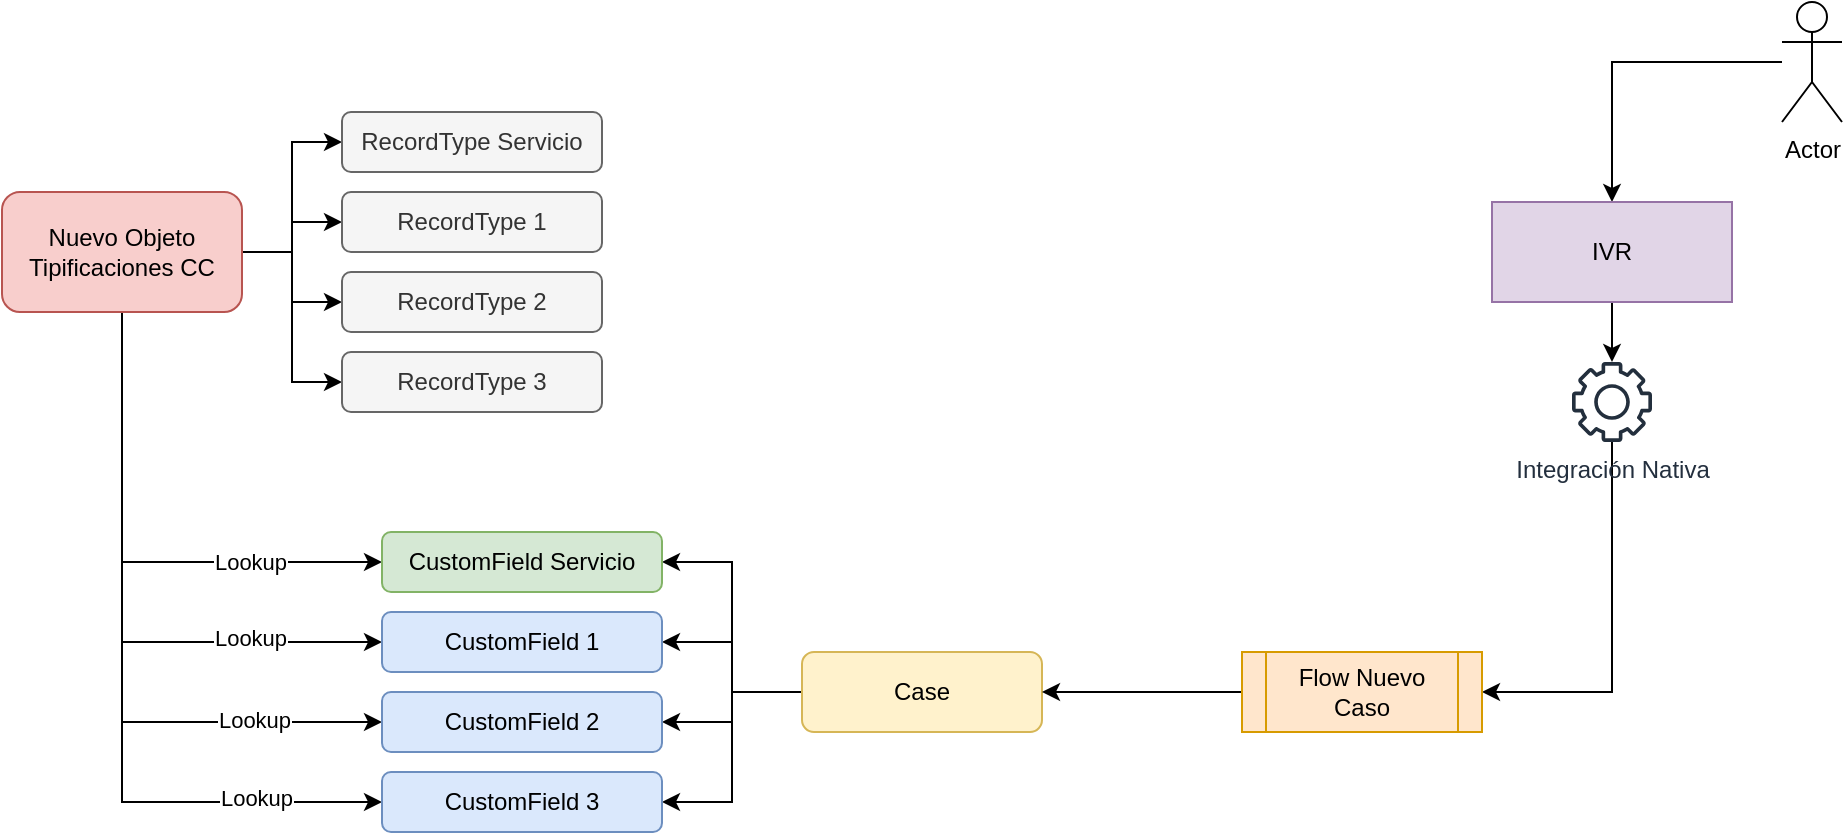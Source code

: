 <mxfile version="22.0.6" type="github">
  <diagram name="Página-1" id="vAHAjo6Sf7zO8xVUhwXF">
    <mxGraphModel dx="1232" dy="1108" grid="1" gridSize="10" guides="1" tooltips="1" connect="1" arrows="1" fold="1" page="1" pageScale="1" pageWidth="1169" pageHeight="827" math="0" shadow="0">
      <root>
        <mxCell id="0" />
        <mxCell id="1" parent="0" />
        <mxCell id="krVn1-1Q8_K3ztCeWKRY-8" style="edgeStyle=orthogonalEdgeStyle;rounded=0;orthogonalLoop=1;jettySize=auto;html=1;entryX=0;entryY=0.5;entryDx=0;entryDy=0;" edge="1" parent="1" source="krVn1-1Q8_K3ztCeWKRY-1" target="krVn1-1Q8_K3ztCeWKRY-2">
          <mxGeometry relative="1" as="geometry" />
        </mxCell>
        <mxCell id="krVn1-1Q8_K3ztCeWKRY-9" style="edgeStyle=orthogonalEdgeStyle;rounded=0;orthogonalLoop=1;jettySize=auto;html=1;entryX=0;entryY=0.5;entryDx=0;entryDy=0;" edge="1" parent="1" source="krVn1-1Q8_K3ztCeWKRY-1" target="krVn1-1Q8_K3ztCeWKRY-3">
          <mxGeometry relative="1" as="geometry" />
        </mxCell>
        <mxCell id="krVn1-1Q8_K3ztCeWKRY-10" style="edgeStyle=orthogonalEdgeStyle;rounded=0;orthogonalLoop=1;jettySize=auto;html=1;entryX=0;entryY=0.5;entryDx=0;entryDy=0;" edge="1" parent="1" source="krVn1-1Q8_K3ztCeWKRY-1" target="krVn1-1Q8_K3ztCeWKRY-4">
          <mxGeometry relative="1" as="geometry" />
        </mxCell>
        <mxCell id="krVn1-1Q8_K3ztCeWKRY-11" style="edgeStyle=orthogonalEdgeStyle;rounded=0;orthogonalLoop=1;jettySize=auto;html=1;entryX=0;entryY=0.5;entryDx=0;entryDy=0;" edge="1" parent="1" source="krVn1-1Q8_K3ztCeWKRY-1" target="krVn1-1Q8_K3ztCeWKRY-6">
          <mxGeometry relative="1" as="geometry" />
        </mxCell>
        <mxCell id="krVn1-1Q8_K3ztCeWKRY-23" style="edgeStyle=orthogonalEdgeStyle;rounded=0;orthogonalLoop=1;jettySize=auto;html=1;entryX=0;entryY=0.5;entryDx=0;entryDy=0;" edge="1" parent="1" source="krVn1-1Q8_K3ztCeWKRY-1" target="krVn1-1Q8_K3ztCeWKRY-14">
          <mxGeometry relative="1" as="geometry">
            <Array as="points">
              <mxPoint x="200" y="365" />
            </Array>
          </mxGeometry>
        </mxCell>
        <mxCell id="krVn1-1Q8_K3ztCeWKRY-27" value="Lookup" style="edgeLabel;html=1;align=center;verticalAlign=middle;resizable=0;points=[];" vertex="1" connectable="0" parent="krVn1-1Q8_K3ztCeWKRY-23">
          <mxGeometry x="0.537" relative="1" as="geometry">
            <mxPoint x="-7" as="offset" />
          </mxGeometry>
        </mxCell>
        <mxCell id="krVn1-1Q8_K3ztCeWKRY-24" style="edgeStyle=orthogonalEdgeStyle;rounded=0;orthogonalLoop=1;jettySize=auto;html=1;entryX=0;entryY=0.5;entryDx=0;entryDy=0;" edge="1" parent="1" source="krVn1-1Q8_K3ztCeWKRY-1" target="krVn1-1Q8_K3ztCeWKRY-16">
          <mxGeometry relative="1" as="geometry">
            <Array as="points">
              <mxPoint x="200" y="405" />
            </Array>
          </mxGeometry>
        </mxCell>
        <mxCell id="krVn1-1Q8_K3ztCeWKRY-28" value="Lookup" style="edgeLabel;html=1;align=center;verticalAlign=middle;resizable=0;points=[];" vertex="1" connectable="0" parent="krVn1-1Q8_K3ztCeWKRY-24">
          <mxGeometry x="0.552" y="2" relative="1" as="geometry">
            <mxPoint as="offset" />
          </mxGeometry>
        </mxCell>
        <mxCell id="krVn1-1Q8_K3ztCeWKRY-25" style="edgeStyle=orthogonalEdgeStyle;rounded=0;orthogonalLoop=1;jettySize=auto;html=1;" edge="1" parent="1" source="krVn1-1Q8_K3ztCeWKRY-1" target="krVn1-1Q8_K3ztCeWKRY-17">
          <mxGeometry relative="1" as="geometry">
            <Array as="points">
              <mxPoint x="200" y="445" />
            </Array>
          </mxGeometry>
        </mxCell>
        <mxCell id="krVn1-1Q8_K3ztCeWKRY-29" value="Lookup" style="edgeLabel;html=1;align=center;verticalAlign=middle;resizable=0;points=[];" vertex="1" connectable="0" parent="krVn1-1Q8_K3ztCeWKRY-25">
          <mxGeometry x="0.618" y="1" relative="1" as="geometry">
            <mxPoint as="offset" />
          </mxGeometry>
        </mxCell>
        <mxCell id="krVn1-1Q8_K3ztCeWKRY-26" style="edgeStyle=orthogonalEdgeStyle;rounded=0;orthogonalLoop=1;jettySize=auto;html=1;" edge="1" parent="1" source="krVn1-1Q8_K3ztCeWKRY-1" target="krVn1-1Q8_K3ztCeWKRY-18">
          <mxGeometry relative="1" as="geometry">
            <Array as="points">
              <mxPoint x="200" y="485" />
            </Array>
          </mxGeometry>
        </mxCell>
        <mxCell id="krVn1-1Q8_K3ztCeWKRY-30" value="Lookup" style="edgeLabel;html=1;align=center;verticalAlign=middle;resizable=0;points=[];" vertex="1" connectable="0" parent="krVn1-1Q8_K3ztCeWKRY-26">
          <mxGeometry x="0.68" y="2" relative="1" as="geometry">
            <mxPoint x="-3" as="offset" />
          </mxGeometry>
        </mxCell>
        <mxCell id="krVn1-1Q8_K3ztCeWKRY-1" value="Nuevo Objeto Tipificaciones CC" style="rounded=1;whiteSpace=wrap;html=1;fillColor=#f8cecc;strokeColor=#b85450;" vertex="1" parent="1">
          <mxGeometry x="140" y="180" width="120" height="60" as="geometry" />
        </mxCell>
        <mxCell id="krVn1-1Q8_K3ztCeWKRY-2" value="RecordType Servicio" style="rounded=1;whiteSpace=wrap;html=1;fillColor=#f5f5f5;fontColor=#333333;strokeColor=#666666;" vertex="1" parent="1">
          <mxGeometry x="310" y="140" width="130" height="30" as="geometry" />
        </mxCell>
        <mxCell id="krVn1-1Q8_K3ztCeWKRY-3" value="RecordType 1" style="rounded=1;whiteSpace=wrap;html=1;fillColor=#f5f5f5;fontColor=#333333;strokeColor=#666666;" vertex="1" parent="1">
          <mxGeometry x="310" y="180" width="130" height="30" as="geometry" />
        </mxCell>
        <mxCell id="krVn1-1Q8_K3ztCeWKRY-4" value="RecordType 2" style="rounded=1;whiteSpace=wrap;html=1;fillColor=#f5f5f5;fontColor=#333333;strokeColor=#666666;" vertex="1" parent="1">
          <mxGeometry x="310" y="220" width="130" height="30" as="geometry" />
        </mxCell>
        <mxCell id="krVn1-1Q8_K3ztCeWKRY-6" value="RecordType 3" style="rounded=1;whiteSpace=wrap;html=1;fillColor=#f5f5f5;fontColor=#333333;strokeColor=#666666;" vertex="1" parent="1">
          <mxGeometry x="310" y="260" width="130" height="30" as="geometry" />
        </mxCell>
        <mxCell id="krVn1-1Q8_K3ztCeWKRY-19" style="edgeStyle=orthogonalEdgeStyle;rounded=0;orthogonalLoop=1;jettySize=auto;html=1;entryX=1;entryY=0.5;entryDx=0;entryDy=0;" edge="1" parent="1" source="krVn1-1Q8_K3ztCeWKRY-13" target="krVn1-1Q8_K3ztCeWKRY-14">
          <mxGeometry relative="1" as="geometry" />
        </mxCell>
        <mxCell id="krVn1-1Q8_K3ztCeWKRY-20" style="edgeStyle=orthogonalEdgeStyle;rounded=0;orthogonalLoop=1;jettySize=auto;html=1;entryX=1;entryY=0.5;entryDx=0;entryDy=0;" edge="1" parent="1" source="krVn1-1Q8_K3ztCeWKRY-13" target="krVn1-1Q8_K3ztCeWKRY-16">
          <mxGeometry relative="1" as="geometry" />
        </mxCell>
        <mxCell id="krVn1-1Q8_K3ztCeWKRY-21" style="edgeStyle=orthogonalEdgeStyle;rounded=0;orthogonalLoop=1;jettySize=auto;html=1;entryX=1;entryY=0.5;entryDx=0;entryDy=0;" edge="1" parent="1" source="krVn1-1Q8_K3ztCeWKRY-13" target="krVn1-1Q8_K3ztCeWKRY-17">
          <mxGeometry relative="1" as="geometry" />
        </mxCell>
        <mxCell id="krVn1-1Q8_K3ztCeWKRY-22" style="edgeStyle=orthogonalEdgeStyle;rounded=0;orthogonalLoop=1;jettySize=auto;html=1;entryX=1;entryY=0.5;entryDx=0;entryDy=0;" edge="1" parent="1" source="krVn1-1Q8_K3ztCeWKRY-13" target="krVn1-1Q8_K3ztCeWKRY-18">
          <mxGeometry relative="1" as="geometry" />
        </mxCell>
        <mxCell id="krVn1-1Q8_K3ztCeWKRY-13" value="Case" style="rounded=1;whiteSpace=wrap;html=1;fillColor=#fff2cc;strokeColor=#d6b656;" vertex="1" parent="1">
          <mxGeometry x="540" y="410" width="120" height="40" as="geometry" />
        </mxCell>
        <mxCell id="krVn1-1Q8_K3ztCeWKRY-14" value="CustomField Servicio" style="whiteSpace=wrap;html=1;fillColor=#d5e8d4;strokeColor=#82b366;rounded=1;" vertex="1" parent="1">
          <mxGeometry x="330" y="350" width="140" height="30" as="geometry" />
        </mxCell>
        <mxCell id="krVn1-1Q8_K3ztCeWKRY-16" value="CustomField 1" style="whiteSpace=wrap;html=1;fillColor=#dae8fc;strokeColor=#6c8ebf;rounded=1;" vertex="1" parent="1">
          <mxGeometry x="330" y="390" width="140" height="30" as="geometry" />
        </mxCell>
        <mxCell id="krVn1-1Q8_K3ztCeWKRY-17" value="CustomField 2" style="whiteSpace=wrap;html=1;fillColor=#dae8fc;strokeColor=#6c8ebf;rounded=1;" vertex="1" parent="1">
          <mxGeometry x="330" y="430" width="140" height="30" as="geometry" />
        </mxCell>
        <mxCell id="krVn1-1Q8_K3ztCeWKRY-18" value="CustomField 3" style="whiteSpace=wrap;html=1;fillColor=#dae8fc;strokeColor=#6c8ebf;rounded=1;" vertex="1" parent="1">
          <mxGeometry x="330" y="470" width="140" height="30" as="geometry" />
        </mxCell>
        <mxCell id="krVn1-1Q8_K3ztCeWKRY-33" style="edgeStyle=orthogonalEdgeStyle;rounded=0;orthogonalLoop=1;jettySize=auto;html=1;entryX=0.5;entryY=0;entryDx=0;entryDy=0;" edge="1" parent="1" source="krVn1-1Q8_K3ztCeWKRY-31" target="krVn1-1Q8_K3ztCeWKRY-32">
          <mxGeometry relative="1" as="geometry" />
        </mxCell>
        <mxCell id="krVn1-1Q8_K3ztCeWKRY-31" value="Actor" style="shape=umlActor;verticalLabelPosition=bottom;verticalAlign=top;html=1;outlineConnect=0;" vertex="1" parent="1">
          <mxGeometry x="1030" y="85" width="30" height="60" as="geometry" />
        </mxCell>
        <mxCell id="krVn1-1Q8_K3ztCeWKRY-35" style="edgeStyle=orthogonalEdgeStyle;rounded=0;orthogonalLoop=1;jettySize=auto;html=1;" edge="1" parent="1" source="krVn1-1Q8_K3ztCeWKRY-32" target="krVn1-1Q8_K3ztCeWKRY-34">
          <mxGeometry relative="1" as="geometry" />
        </mxCell>
        <mxCell id="krVn1-1Q8_K3ztCeWKRY-32" value="IVR" style="rounded=0;whiteSpace=wrap;html=1;fillColor=#e1d5e7;strokeColor=#9673a6;" vertex="1" parent="1">
          <mxGeometry x="885" y="185" width="120" height="50" as="geometry" />
        </mxCell>
        <mxCell id="krVn1-1Q8_K3ztCeWKRY-37" style="edgeStyle=orthogonalEdgeStyle;rounded=0;orthogonalLoop=1;jettySize=auto;html=1;entryX=1;entryY=0.5;entryDx=0;entryDy=0;" edge="1" parent="1" source="krVn1-1Q8_K3ztCeWKRY-34" target="krVn1-1Q8_K3ztCeWKRY-36">
          <mxGeometry relative="1" as="geometry">
            <Array as="points">
              <mxPoint x="945" y="430" />
            </Array>
          </mxGeometry>
        </mxCell>
        <mxCell id="krVn1-1Q8_K3ztCeWKRY-34" value="Integración Nativa" style="sketch=0;outlineConnect=0;fontColor=#232F3E;gradientColor=none;fillColor=#232F3D;strokeColor=none;dashed=0;verticalLabelPosition=bottom;verticalAlign=top;align=center;html=1;fontSize=12;fontStyle=0;aspect=fixed;pointerEvents=1;shape=mxgraph.aws4.gear;" vertex="1" parent="1">
          <mxGeometry x="925" y="265" width="40" height="40" as="geometry" />
        </mxCell>
        <mxCell id="krVn1-1Q8_K3ztCeWKRY-38" style="edgeStyle=orthogonalEdgeStyle;rounded=0;orthogonalLoop=1;jettySize=auto;html=1;entryX=1;entryY=0.5;entryDx=0;entryDy=0;" edge="1" parent="1" source="krVn1-1Q8_K3ztCeWKRY-36" target="krVn1-1Q8_K3ztCeWKRY-13">
          <mxGeometry relative="1" as="geometry" />
        </mxCell>
        <mxCell id="krVn1-1Q8_K3ztCeWKRY-36" value="Flow Nuevo Caso" style="shape=process;whiteSpace=wrap;html=1;backgroundOutline=1;fillColor=#ffe6cc;strokeColor=#d79b00;" vertex="1" parent="1">
          <mxGeometry x="760" y="410" width="120" height="40" as="geometry" />
        </mxCell>
      </root>
    </mxGraphModel>
  </diagram>
</mxfile>
